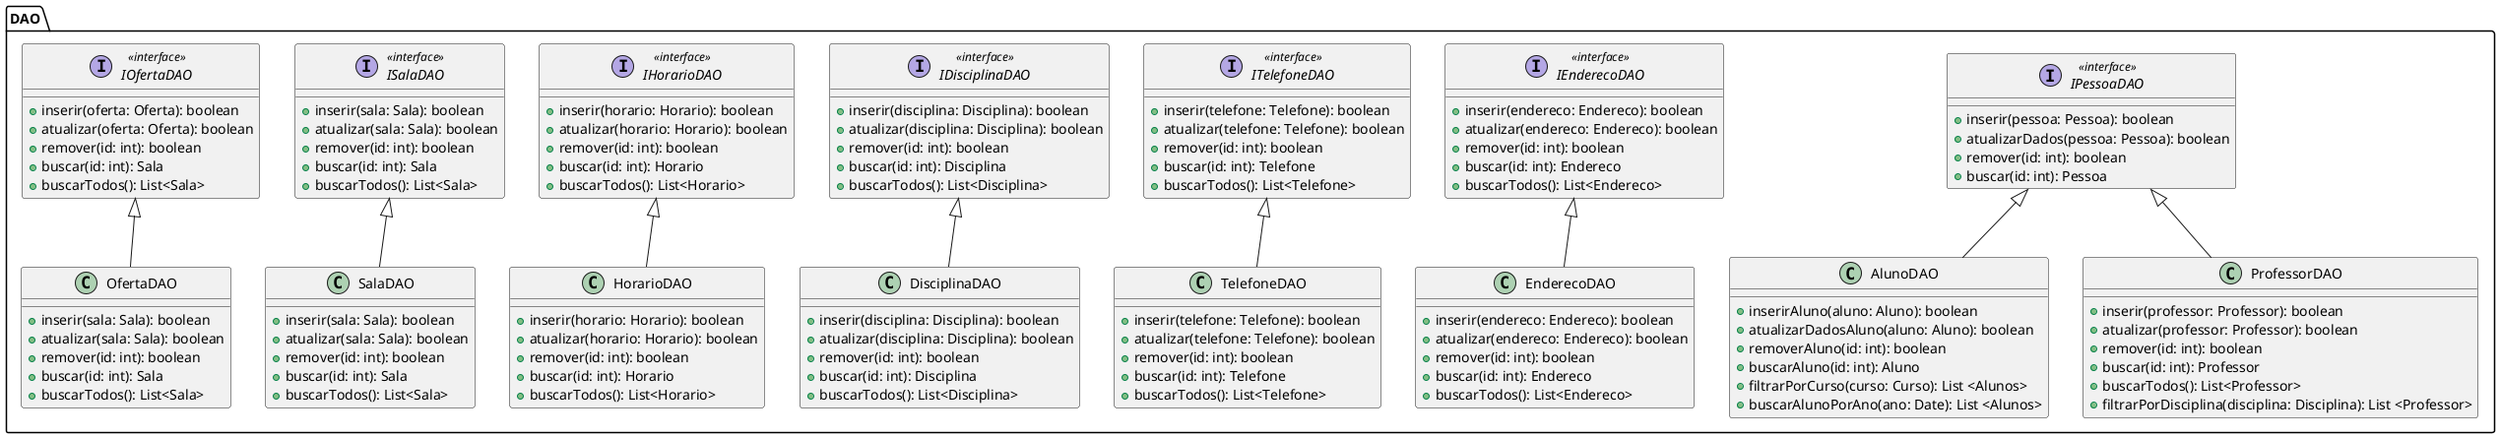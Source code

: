 @startuml trabalho_engenharia_dao

package "DAO" {
        interface IPessoaDAO << interface >>{
            + inserir(pessoa: Pessoa): boolean
            + atualizarDados(pessoa: Pessoa): boolean
            + remover(id: int): boolean
            + buscar(id: int): Pessoa
        }

        IPessoaDAO <|-- AlunoDAO
        class AlunoDAO {
            + inserirAluno(aluno: Aluno): boolean
            + atualizarDadosAluno(aluno: Aluno): boolean
            + removerAluno(id: int): boolean
            + buscarAluno(id: int): Aluno
            + filtrarPorCurso(curso: Curso): List <Alunos>
            + buscarAlunoPorAno(ano: Date): List <Alunos>
        }
    
        IPessoaDAO <|-- ProfessorDAO
        class ProfessorDAO {
            + inserir(professor: Professor): boolean
            + atualizar(professor: Professor): boolean
            + remover(id: int): boolean
            + buscar(id: int): Professor
            + buscarTodos(): List<Professor>
            + filtrarPorDisciplina(disciplina: Disciplina): List <Professor>
        }

        IEnderecoDAO <|-- EnderecoDAO
        interface IEnderecoDAO <<interface>>{
            + inserir(endereco: Endereco): boolean
            + atualizar(endereco: Endereco): boolean
            + remover(id: int): boolean
            + buscar(id: int): Endereco
            + buscarTodos(): List<Endereco>
        }
        class EnderecoDAO {
            + inserir(endereco: Endereco): boolean
            + atualizar(endereco: Endereco): boolean
            + remover(id: int): boolean
            + buscar(id: int): Endereco
            + buscarTodos(): List<Endereco>
        }

        ITelefoneDAO <|-- TelefoneDAO
        interface ITelefoneDAO <<interface>> {
            + inserir(telefone: Telefone): boolean
            + atualizar(telefone: Telefone): boolean
            + remover(id: int): boolean
            + buscar(id: int): Telefone
            + buscarTodos(): List<Telefone>
        }
        class TelefoneDAO {
            + inserir(telefone: Telefone): boolean
            + atualizar(telefone: Telefone): boolean
            + remover(id: int): boolean
            + buscar(id: int): Telefone
            + buscarTodos(): List<Telefone>
        }

        IDisciplinaDAO <|-- DisciplinaDAO
        interface IDisciplinaDAO <<interface>> {
            + inserir(disciplina: Disciplina): boolean
            + atualizar(disciplina: Disciplina): boolean
            + remover(id: int): boolean
            + buscar(id: int): Disciplina
            + buscarTodos(): List<Disciplina>
        }
        class DisciplinaDAO {
            + inserir(disciplina: Disciplina): boolean
            + atualizar(disciplina: Disciplina): boolean
            + remover(id: int): boolean
            + buscar(id: int): Disciplina
            + buscarTodos(): List<Disciplina>
        }

        IHorarioDAO <|-- HorarioDAO
        interface IHorarioDAO <<interface>>{
            + inserir(horario: Horario): boolean
            + atualizar(horario: Horario): boolean
            + remover(id: int): boolean
            + buscar(id: int): Horario
            + buscarTodos(): List<Horario>
        }
        class HorarioDAO {
            + inserir(horario: Horario): boolean
            + atualizar(horario: Horario): boolean
            + remover(id: int): boolean
            + buscar(id: int): Horario
            + buscarTodos(): List<Horario>
        }

        ISalaDAO <|-- SalaDAO
        interface ISalaDAO <<interface>> {
            + inserir(sala: Sala): boolean
            + atualizar(sala: Sala): boolean
            + remover(id: int): boolean
            + buscar(id: int): Sala
            + buscarTodos(): List<Sala>
        }
        class SalaDAO {
            + inserir(sala: Sala): boolean
            + atualizar(sala: Sala): boolean
            + remover(id: int): boolean
            + buscar(id: int): Sala
            + buscarTodos(): List<Sala>
        }

        IOfertaDAO <|-- OfertaDAO
        interface IOfertaDAO <<interface>> {
            + inserir(oferta: Oferta): boolean
            + atualizar(oferta: Oferta): boolean
            + remover(id: int): boolean
            + buscar(id: int): Sala
            + buscarTodos(): List<Sala>
        }
        class OfertaDAO {
            + inserir(sala: Sala): boolean
            + atualizar(sala: Sala): boolean
            + remover(id: int): boolean
            + buscar(id: int): Sala
            + buscarTodos(): List<Sala>
        }
}

@enduml